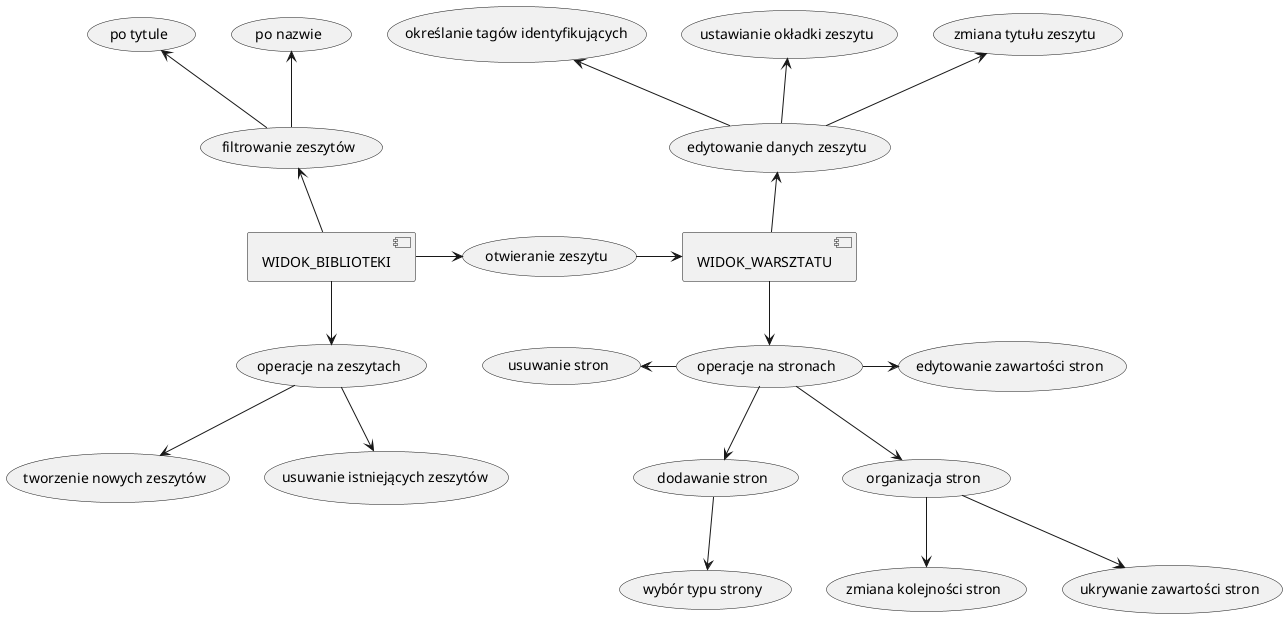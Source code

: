 @startuml

[WIDOK_BIBLIOTEKI] as b
[WIDOK_WARSZTATU] as w
(operacje na zeszytach) as o
(filtrowanie zeszytów) as f
(otwieranie zeszytu) as oz
(edytowanie danych zeszytu) as e
(operacje na stronach) as os
(dodawanie stron) as ds
(organizacja stron) as org

b -up-> f
f -up-> (po nazwie)
f -up-> (po tytule)
b -down-> o
o -down-> (tworzenie nowych zeszytów)
o -down-> (usuwanie istniejących zeszytów)
b -right-> oz

oz -right-> w
w -up-> e
e -up-> (określanie tagów identyfikujących)
e -up-> (zmiana tytułu zeszytu)
e -up-> (ustawianie okładki zeszytu)
w -down-> os
os -down-> org
org -down-> (ukrywanie zawartości stron)
org -down-> (zmiana kolejności stron)
os -down-> ds
ds -down-> (wybór typu strony)
os -right-> (edytowanie zawartości stron)
os -left-> (usuwanie stron)
@enduml